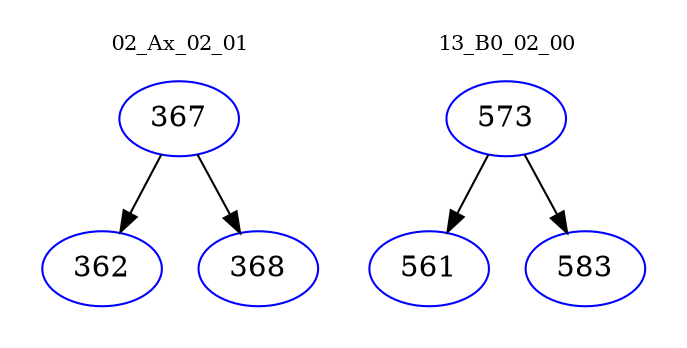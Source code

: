 digraph{
subgraph cluster_0 {
color = white
label = "02_Ax_02_01";
fontsize=10;
T0_367 [label="367", color="blue"]
T0_367 -> T0_362 [color="black"]
T0_362 [label="362", color="blue"]
T0_367 -> T0_368 [color="black"]
T0_368 [label="368", color="blue"]
}
subgraph cluster_1 {
color = white
label = "13_B0_02_00";
fontsize=10;
T1_573 [label="573", color="blue"]
T1_573 -> T1_561 [color="black"]
T1_561 [label="561", color="blue"]
T1_573 -> T1_583 [color="black"]
T1_583 [label="583", color="blue"]
}
}
